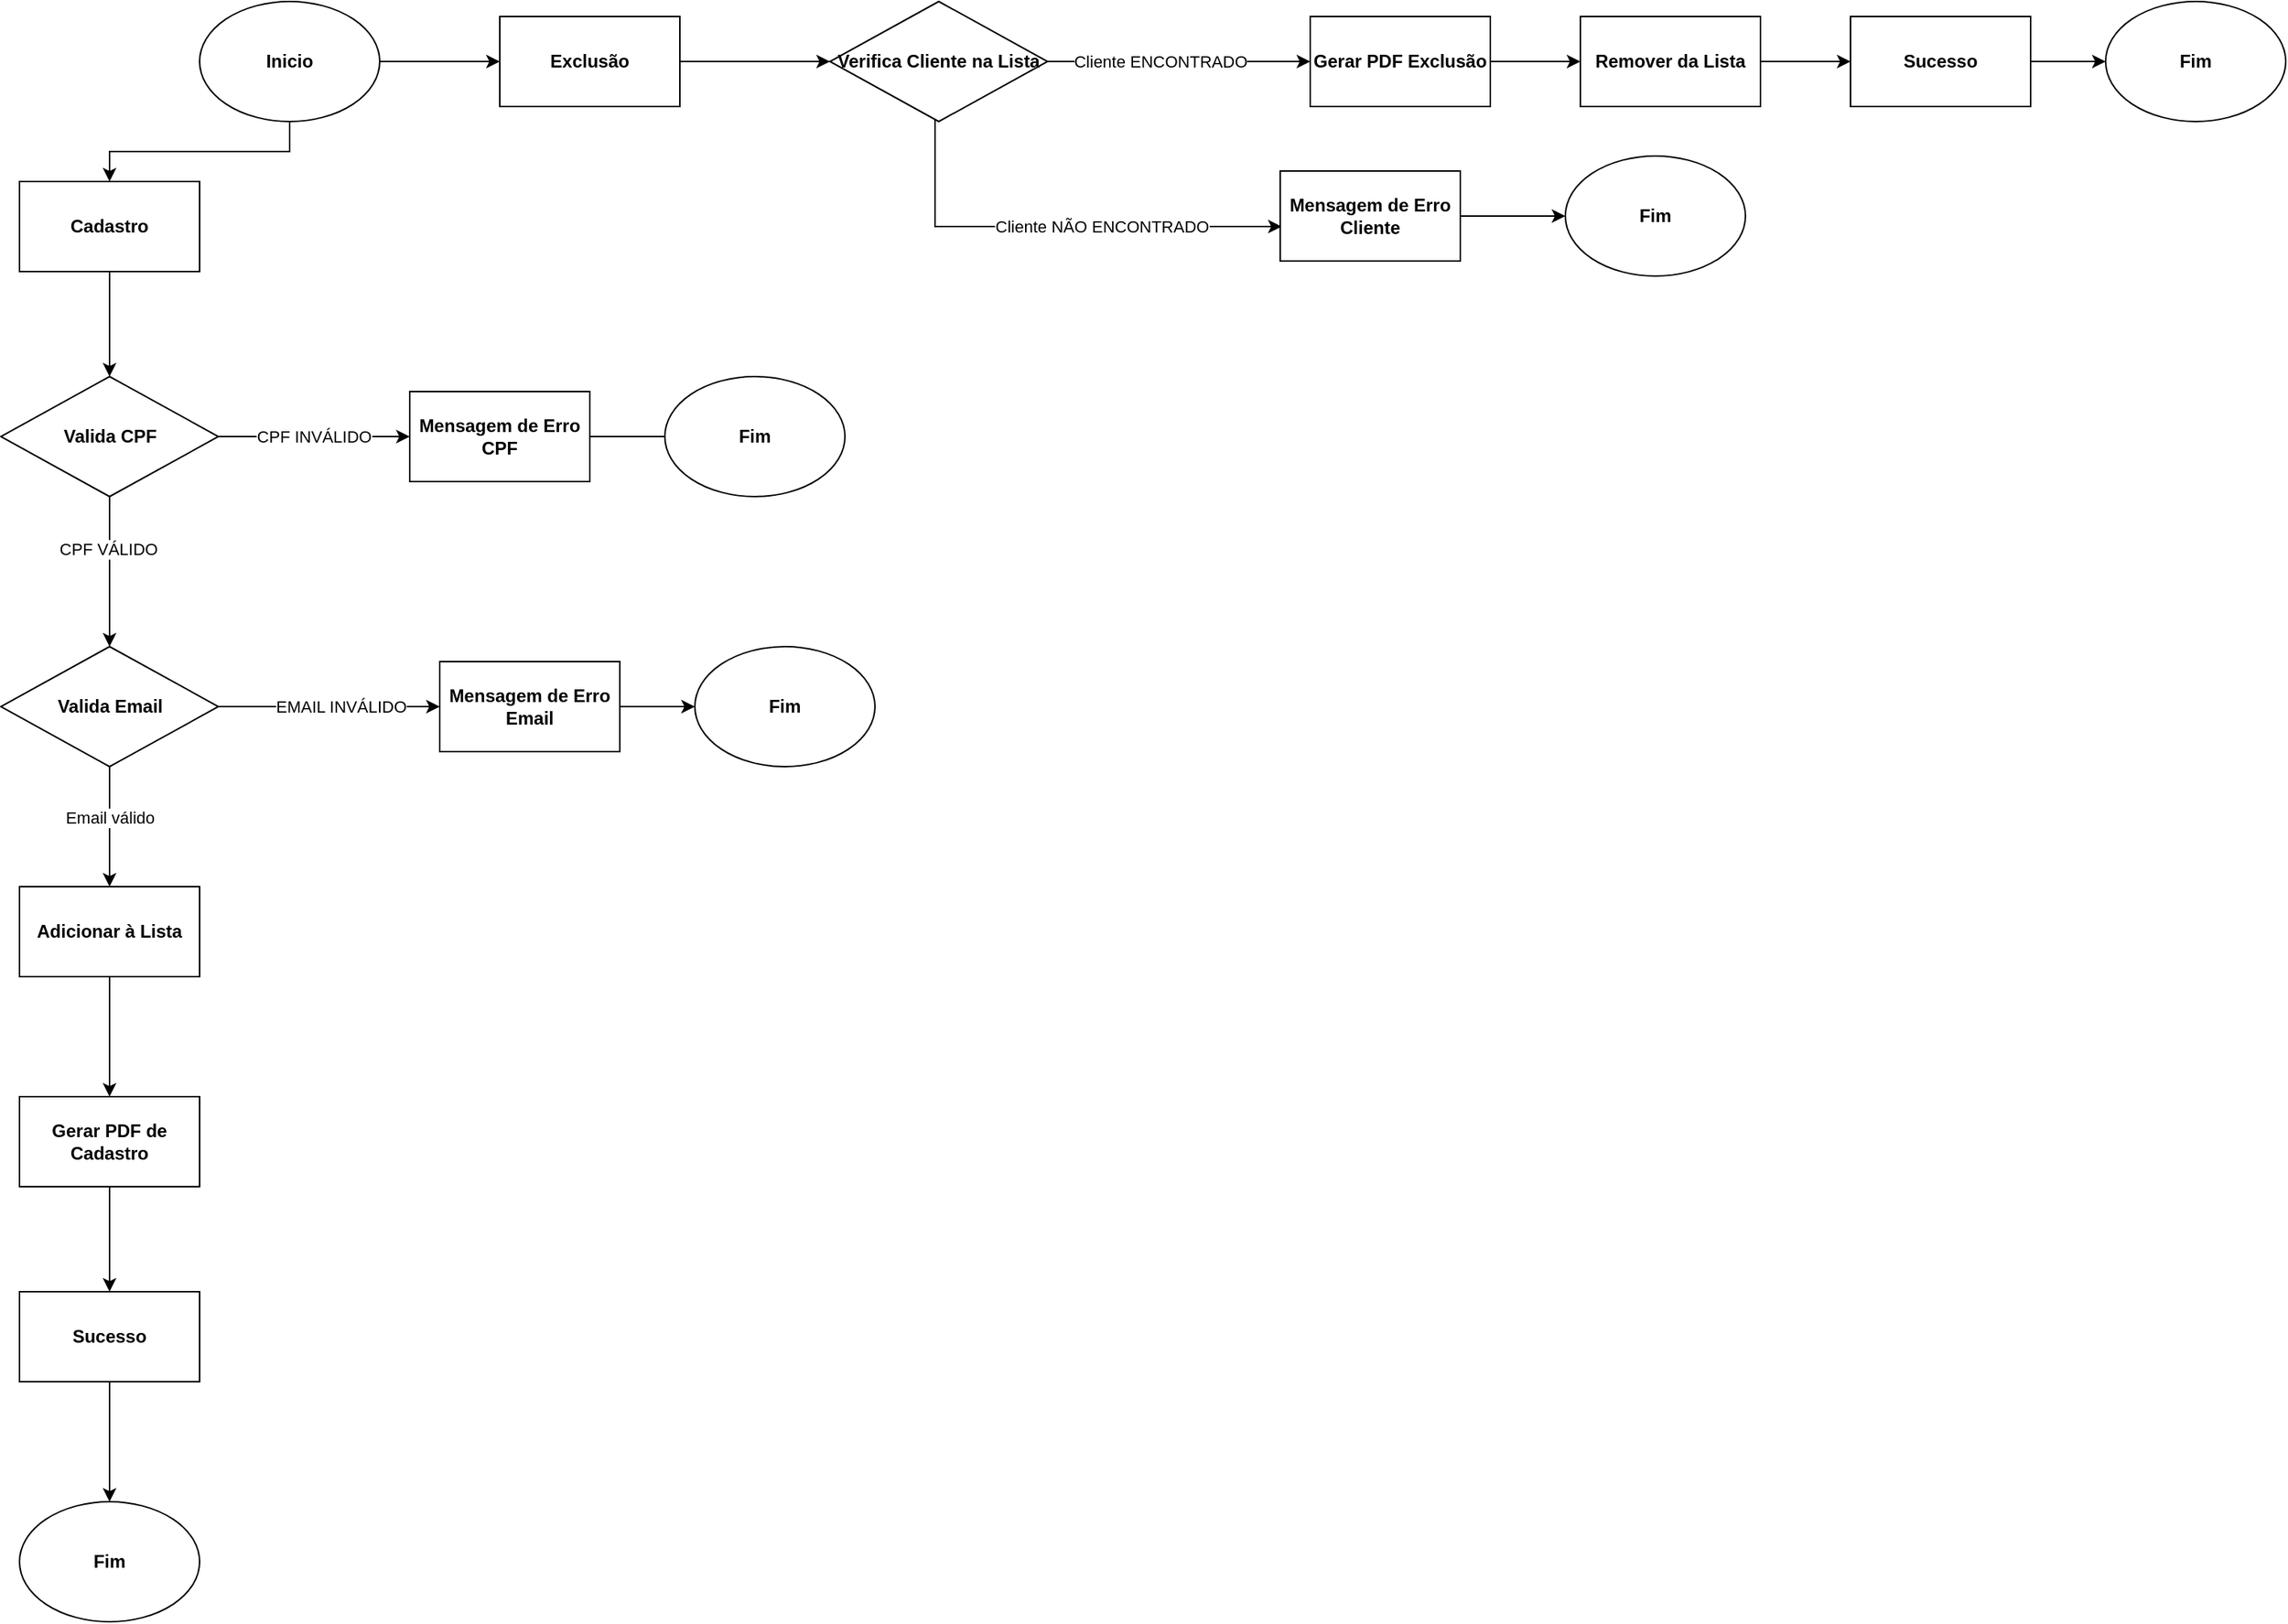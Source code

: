 <mxfile version="24.7.14">
  <diagram name="Página-1" id="vQMJz8D09QA8stu6VS_I">
    <mxGraphModel dx="1434" dy="772" grid="1" gridSize="10" guides="1" tooltips="1" connect="1" arrows="1" fold="1" page="1" pageScale="1" pageWidth="827" pageHeight="1169" math="0" shadow="0">
      <root>
        <mxCell id="0" />
        <mxCell id="1" parent="0" />
        <mxCell id="ReuJvNXruMASmXw_oC1F-6" style="edgeStyle=orthogonalEdgeStyle;rounded=0;orthogonalLoop=1;jettySize=auto;html=1;entryX=0.5;entryY=0;entryDx=0;entryDy=0;" edge="1" parent="1" source="ReuJvNXruMASmXw_oC1F-1" target="ReuJvNXruMASmXw_oC1F-2">
          <mxGeometry relative="1" as="geometry" />
        </mxCell>
        <mxCell id="ReuJvNXruMASmXw_oC1F-36" style="edgeStyle=orthogonalEdgeStyle;rounded=0;orthogonalLoop=1;jettySize=auto;html=1;entryX=0;entryY=0.5;entryDx=0;entryDy=0;" edge="1" parent="1" source="ReuJvNXruMASmXw_oC1F-1" target="ReuJvNXruMASmXw_oC1F-3">
          <mxGeometry relative="1" as="geometry" />
        </mxCell>
        <mxCell id="ReuJvNXruMASmXw_oC1F-1" value="&lt;b&gt;Inicio&lt;/b&gt;" style="ellipse;whiteSpace=wrap;html=1;" vertex="1" parent="1">
          <mxGeometry x="220" y="230" width="120" height="80" as="geometry" />
        </mxCell>
        <mxCell id="ReuJvNXruMASmXw_oC1F-7" style="edgeStyle=orthogonalEdgeStyle;rounded=0;orthogonalLoop=1;jettySize=auto;html=1;entryX=0.5;entryY=0;entryDx=0;entryDy=0;" edge="1" parent="1" source="ReuJvNXruMASmXw_oC1F-2" target="ReuJvNXruMASmXw_oC1F-4">
          <mxGeometry relative="1" as="geometry" />
        </mxCell>
        <mxCell id="ReuJvNXruMASmXw_oC1F-2" value="&lt;b&gt;Cadastro&lt;/b&gt;" style="rounded=0;whiteSpace=wrap;html=1;" vertex="1" parent="1">
          <mxGeometry x="100" y="350" width="120" height="60" as="geometry" />
        </mxCell>
        <mxCell id="ReuJvNXruMASmXw_oC1F-42" style="edgeStyle=orthogonalEdgeStyle;rounded=0;orthogonalLoop=1;jettySize=auto;html=1;entryX=0;entryY=0.5;entryDx=0;entryDy=0;" edge="1" parent="1" source="ReuJvNXruMASmXw_oC1F-3" target="ReuJvNXruMASmXw_oC1F-37">
          <mxGeometry relative="1" as="geometry" />
        </mxCell>
        <mxCell id="ReuJvNXruMASmXw_oC1F-3" value="&lt;b&gt;Exclusão&lt;/b&gt;" style="rounded=0;whiteSpace=wrap;html=1;" vertex="1" parent="1">
          <mxGeometry x="420" y="240" width="120" height="60" as="geometry" />
        </mxCell>
        <mxCell id="ReuJvNXruMASmXw_oC1F-12" style="edgeStyle=orthogonalEdgeStyle;rounded=0;orthogonalLoop=1;jettySize=auto;html=1;entryX=0.5;entryY=0;entryDx=0;entryDy=0;" edge="1" parent="1" source="ReuJvNXruMASmXw_oC1F-4" target="ReuJvNXruMASmXw_oC1F-11">
          <mxGeometry relative="1" as="geometry" />
        </mxCell>
        <mxCell id="ReuJvNXruMASmXw_oC1F-13" value="CPF VÁLIDO" style="edgeLabel;html=1;align=center;verticalAlign=middle;resizable=0;points=[];" vertex="1" connectable="0" parent="ReuJvNXruMASmXw_oC1F-12">
          <mxGeometry x="-0.3" y="-1" relative="1" as="geometry">
            <mxPoint as="offset" />
          </mxGeometry>
        </mxCell>
        <mxCell id="ReuJvNXruMASmXw_oC1F-24" style="edgeStyle=orthogonalEdgeStyle;rounded=0;orthogonalLoop=1;jettySize=auto;html=1;entryX=0;entryY=0.5;entryDx=0;entryDy=0;" edge="1" parent="1" source="ReuJvNXruMASmXw_oC1F-4" target="ReuJvNXruMASmXw_oC1F-23">
          <mxGeometry relative="1" as="geometry" />
        </mxCell>
        <mxCell id="ReuJvNXruMASmXw_oC1F-25" value="CPF INVÁLIDO" style="edgeLabel;html=1;align=center;verticalAlign=middle;resizable=0;points=[];" vertex="1" connectable="0" parent="ReuJvNXruMASmXw_oC1F-24">
          <mxGeometry x="-0.021" relative="1" as="geometry">
            <mxPoint x="1" as="offset" />
          </mxGeometry>
        </mxCell>
        <mxCell id="ReuJvNXruMASmXw_oC1F-4" value="&lt;b&gt;Valida CPF&lt;/b&gt;" style="rhombus;whiteSpace=wrap;html=1;" vertex="1" parent="1">
          <mxGeometry x="87.5" y="480" width="145" height="80" as="geometry" />
        </mxCell>
        <mxCell id="ReuJvNXruMASmXw_oC1F-15" style="edgeStyle=orthogonalEdgeStyle;rounded=0;orthogonalLoop=1;jettySize=auto;html=1;entryX=0.5;entryY=0;entryDx=0;entryDy=0;" edge="1" parent="1" source="ReuJvNXruMASmXw_oC1F-11" target="ReuJvNXruMASmXw_oC1F-20">
          <mxGeometry relative="1" as="geometry">
            <mxPoint x="160" y="800" as="targetPoint" />
          </mxGeometry>
        </mxCell>
        <mxCell id="ReuJvNXruMASmXw_oC1F-16" value="Email válido" style="edgeLabel;html=1;align=center;verticalAlign=middle;resizable=0;points=[];" vertex="1" connectable="0" parent="ReuJvNXruMASmXw_oC1F-15">
          <mxGeometry x="-0.167" relative="1" as="geometry">
            <mxPoint as="offset" />
          </mxGeometry>
        </mxCell>
        <mxCell id="ReuJvNXruMASmXw_oC1F-32" style="edgeStyle=orthogonalEdgeStyle;rounded=0;orthogonalLoop=1;jettySize=auto;html=1;entryX=0;entryY=0.5;entryDx=0;entryDy=0;" edge="1" parent="1" source="ReuJvNXruMASmXw_oC1F-11" target="ReuJvNXruMASmXw_oC1F-31">
          <mxGeometry relative="1" as="geometry" />
        </mxCell>
        <mxCell id="ReuJvNXruMASmXw_oC1F-33" value="EMAIL INVÁLIDO" style="edgeLabel;html=1;align=center;verticalAlign=middle;resizable=0;points=[];" vertex="1" connectable="0" parent="ReuJvNXruMASmXw_oC1F-32">
          <mxGeometry x="-0.307" y="-1" relative="1" as="geometry">
            <mxPoint x="30" y="-1" as="offset" />
          </mxGeometry>
        </mxCell>
        <mxCell id="ReuJvNXruMASmXw_oC1F-11" value="&lt;b&gt;Valida Email&lt;/b&gt;" style="rhombus;whiteSpace=wrap;html=1;" vertex="1" parent="1">
          <mxGeometry x="87.5" y="660" width="145" height="80" as="geometry" />
        </mxCell>
        <mxCell id="ReuJvNXruMASmXw_oC1F-19" value="&lt;b&gt;Fim&lt;/b&gt;" style="ellipse;whiteSpace=wrap;html=1;" vertex="1" parent="1">
          <mxGeometry x="100" y="1230" width="120" height="80" as="geometry" />
        </mxCell>
        <mxCell id="ReuJvNXruMASmXw_oC1F-28" style="edgeStyle=orthogonalEdgeStyle;rounded=0;orthogonalLoop=1;jettySize=auto;html=1;entryX=0.5;entryY=0;entryDx=0;entryDy=0;" edge="1" parent="1" source="ReuJvNXruMASmXw_oC1F-20" target="ReuJvNXruMASmXw_oC1F-21">
          <mxGeometry relative="1" as="geometry" />
        </mxCell>
        <mxCell id="ReuJvNXruMASmXw_oC1F-20" value="&lt;b&gt;Adicionar à Lista&lt;/b&gt;" style="rounded=0;whiteSpace=wrap;html=1;" vertex="1" parent="1">
          <mxGeometry x="100" y="820" width="120" height="60" as="geometry" />
        </mxCell>
        <mxCell id="ReuJvNXruMASmXw_oC1F-29" style="edgeStyle=orthogonalEdgeStyle;rounded=0;orthogonalLoop=1;jettySize=auto;html=1;entryX=0.5;entryY=0;entryDx=0;entryDy=0;" edge="1" parent="1" source="ReuJvNXruMASmXw_oC1F-21" target="ReuJvNXruMASmXw_oC1F-22">
          <mxGeometry relative="1" as="geometry" />
        </mxCell>
        <mxCell id="ReuJvNXruMASmXw_oC1F-21" value="&lt;b&gt;Gerar PDF de Cadastro&lt;/b&gt;" style="rounded=0;whiteSpace=wrap;html=1;" vertex="1" parent="1">
          <mxGeometry x="100" y="960" width="120" height="60" as="geometry" />
        </mxCell>
        <mxCell id="ReuJvNXruMASmXw_oC1F-30" style="edgeStyle=orthogonalEdgeStyle;rounded=0;orthogonalLoop=1;jettySize=auto;html=1;entryX=0.5;entryY=0;entryDx=0;entryDy=0;" edge="1" parent="1" source="ReuJvNXruMASmXw_oC1F-22" target="ReuJvNXruMASmXw_oC1F-19">
          <mxGeometry relative="1" as="geometry" />
        </mxCell>
        <mxCell id="ReuJvNXruMASmXw_oC1F-22" value="&lt;b&gt;Sucesso&lt;/b&gt;" style="rounded=0;whiteSpace=wrap;html=1;" vertex="1" parent="1">
          <mxGeometry x="100" y="1090" width="120" height="60" as="geometry" />
        </mxCell>
        <mxCell id="ReuJvNXruMASmXw_oC1F-27" style="edgeStyle=orthogonalEdgeStyle;rounded=0;orthogonalLoop=1;jettySize=auto;html=1;entryX=0;entryY=0.5;entryDx=0;entryDy=0;" edge="1" parent="1" source="ReuJvNXruMASmXw_oC1F-23" target="ReuJvNXruMASmXw_oC1F-26">
          <mxGeometry relative="1" as="geometry">
            <Array as="points">
              <mxPoint x="550" y="520" />
              <mxPoint x="550" y="520" />
            </Array>
          </mxGeometry>
        </mxCell>
        <mxCell id="ReuJvNXruMASmXw_oC1F-23" value="&lt;b&gt;Mensagem de Erro CPF&lt;/b&gt;" style="rounded=0;whiteSpace=wrap;html=1;" vertex="1" parent="1">
          <mxGeometry x="360" y="490" width="120" height="60" as="geometry" />
        </mxCell>
        <mxCell id="ReuJvNXruMASmXw_oC1F-26" value="&lt;b&gt;Fim&lt;/b&gt;" style="ellipse;whiteSpace=wrap;html=1;" vertex="1" parent="1">
          <mxGeometry x="530" y="480" width="120" height="80" as="geometry" />
        </mxCell>
        <mxCell id="ReuJvNXruMASmXw_oC1F-35" style="edgeStyle=orthogonalEdgeStyle;rounded=0;orthogonalLoop=1;jettySize=auto;html=1;entryX=0;entryY=0.5;entryDx=0;entryDy=0;" edge="1" parent="1" source="ReuJvNXruMASmXw_oC1F-31" target="ReuJvNXruMASmXw_oC1F-34">
          <mxGeometry relative="1" as="geometry" />
        </mxCell>
        <mxCell id="ReuJvNXruMASmXw_oC1F-31" value="&lt;b&gt;Mensagem de Erro Email&lt;/b&gt;" style="rounded=0;whiteSpace=wrap;html=1;" vertex="1" parent="1">
          <mxGeometry x="380" y="670" width="120" height="60" as="geometry" />
        </mxCell>
        <mxCell id="ReuJvNXruMASmXw_oC1F-34" value="&lt;b&gt;Fim&lt;/b&gt;" style="ellipse;whiteSpace=wrap;html=1;" vertex="1" parent="1">
          <mxGeometry x="550" y="660" width="120" height="80" as="geometry" />
        </mxCell>
        <mxCell id="ReuJvNXruMASmXw_oC1F-43" style="edgeStyle=orthogonalEdgeStyle;rounded=0;orthogonalLoop=1;jettySize=auto;html=1;entryX=0;entryY=0.5;entryDx=0;entryDy=0;" edge="1" parent="1" source="ReuJvNXruMASmXw_oC1F-37" target="ReuJvNXruMASmXw_oC1F-38">
          <mxGeometry relative="1" as="geometry" />
        </mxCell>
        <mxCell id="ReuJvNXruMASmXw_oC1F-44" value="Cliente ENCONTRADO" style="edgeLabel;html=1;align=center;verticalAlign=middle;resizable=0;points=[];" vertex="1" connectable="0" parent="ReuJvNXruMASmXw_oC1F-43">
          <mxGeometry x="0.12" y="1" relative="1" as="geometry">
            <mxPoint x="-23" y="1" as="offset" />
          </mxGeometry>
        </mxCell>
        <mxCell id="ReuJvNXruMASmXw_oC1F-37" value="&lt;b&gt;Verifica Cliente na Lista&lt;/b&gt;" style="rhombus;whiteSpace=wrap;html=1;" vertex="1" parent="1">
          <mxGeometry x="640" y="230" width="145" height="80" as="geometry" />
        </mxCell>
        <mxCell id="ReuJvNXruMASmXw_oC1F-45" style="edgeStyle=orthogonalEdgeStyle;rounded=0;orthogonalLoop=1;jettySize=auto;html=1;entryX=0;entryY=0.5;entryDx=0;entryDy=0;" edge="1" parent="1" source="ReuJvNXruMASmXw_oC1F-38" target="ReuJvNXruMASmXw_oC1F-39">
          <mxGeometry relative="1" as="geometry" />
        </mxCell>
        <mxCell id="ReuJvNXruMASmXw_oC1F-38" value="&lt;b&gt;Gerar PDF Exclusão&lt;/b&gt;" style="rounded=0;whiteSpace=wrap;html=1;" vertex="1" parent="1">
          <mxGeometry x="960" y="240" width="120" height="60" as="geometry" />
        </mxCell>
        <mxCell id="ReuJvNXruMASmXw_oC1F-46" style="edgeStyle=orthogonalEdgeStyle;rounded=0;orthogonalLoop=1;jettySize=auto;html=1;entryX=0;entryY=0.5;entryDx=0;entryDy=0;" edge="1" parent="1" source="ReuJvNXruMASmXw_oC1F-39" target="ReuJvNXruMASmXw_oC1F-40">
          <mxGeometry relative="1" as="geometry" />
        </mxCell>
        <mxCell id="ReuJvNXruMASmXw_oC1F-39" value="&lt;b&gt;Remover da Lista&lt;/b&gt;" style="rounded=0;whiteSpace=wrap;html=1;" vertex="1" parent="1">
          <mxGeometry x="1140" y="240" width="120" height="60" as="geometry" />
        </mxCell>
        <mxCell id="ReuJvNXruMASmXw_oC1F-47" style="edgeStyle=orthogonalEdgeStyle;rounded=0;orthogonalLoop=1;jettySize=auto;html=1;entryX=0;entryY=0.5;entryDx=0;entryDy=0;" edge="1" parent="1" source="ReuJvNXruMASmXw_oC1F-40" target="ReuJvNXruMASmXw_oC1F-41">
          <mxGeometry relative="1" as="geometry" />
        </mxCell>
        <mxCell id="ReuJvNXruMASmXw_oC1F-40" value="&lt;b&gt;Sucesso&lt;/b&gt;" style="rounded=0;whiteSpace=wrap;html=1;" vertex="1" parent="1">
          <mxGeometry x="1320" y="240" width="120" height="60" as="geometry" />
        </mxCell>
        <mxCell id="ReuJvNXruMASmXw_oC1F-41" value="&lt;b&gt;Fim&lt;/b&gt;" style="ellipse;whiteSpace=wrap;html=1;" vertex="1" parent="1">
          <mxGeometry x="1490" y="230" width="120" height="80" as="geometry" />
        </mxCell>
        <mxCell id="ReuJvNXruMASmXw_oC1F-52" style="edgeStyle=orthogonalEdgeStyle;rounded=0;orthogonalLoop=1;jettySize=auto;html=1;entryX=0;entryY=0.5;entryDx=0;entryDy=0;" edge="1" parent="1" source="ReuJvNXruMASmXw_oC1F-48" target="ReuJvNXruMASmXw_oC1F-49">
          <mxGeometry relative="1" as="geometry" />
        </mxCell>
        <mxCell id="ReuJvNXruMASmXw_oC1F-48" value="&lt;b&gt;Mensagem de Erro Cliente&lt;/b&gt;" style="rounded=0;whiteSpace=wrap;html=1;" vertex="1" parent="1">
          <mxGeometry x="940" y="343" width="120" height="60" as="geometry" />
        </mxCell>
        <mxCell id="ReuJvNXruMASmXw_oC1F-49" value="&lt;b&gt;Fim&lt;/b&gt;" style="ellipse;whiteSpace=wrap;html=1;" vertex="1" parent="1">
          <mxGeometry x="1130" y="333" width="120" height="80" as="geometry" />
        </mxCell>
        <mxCell id="ReuJvNXruMASmXw_oC1F-50" style="edgeStyle=orthogonalEdgeStyle;rounded=0;orthogonalLoop=1;jettySize=auto;html=1;entryX=0.008;entryY=0.617;entryDx=0;entryDy=0;entryPerimeter=0;" edge="1" parent="1" source="ReuJvNXruMASmXw_oC1F-37" target="ReuJvNXruMASmXw_oC1F-48">
          <mxGeometry relative="1" as="geometry">
            <Array as="points">
              <mxPoint x="710" y="380" />
              <mxPoint x="901" y="380" />
            </Array>
          </mxGeometry>
        </mxCell>
        <mxCell id="ReuJvNXruMASmXw_oC1F-51" value="Cliente NÃO ENCONTRADO" style="edgeLabel;html=1;align=center;verticalAlign=middle;resizable=0;points=[];" vertex="1" connectable="0" parent="ReuJvNXruMASmXw_oC1F-50">
          <mxGeometry x="0.126" relative="1" as="geometry">
            <mxPoint x="12" as="offset" />
          </mxGeometry>
        </mxCell>
      </root>
    </mxGraphModel>
  </diagram>
</mxfile>
